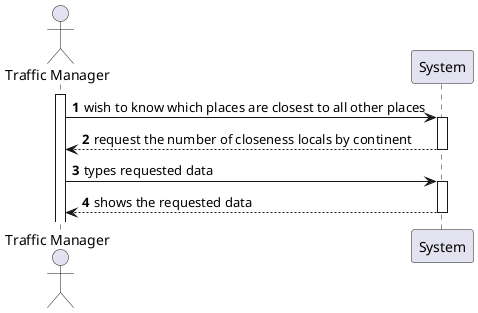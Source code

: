 @startuml
'https://plantuml.com/sequence-diagram

autonumber

actor "Traffic Manager" as PM
participant "System" as S
activate PM

PM -> S: wish to know which places are closest to all other places
activate S
PM <-- S: request the number of closeness locals by continent
deactivate S
PM -> S: types requested data
activate S
PM <-- S: shows the requested data
deactivate S
@enduml